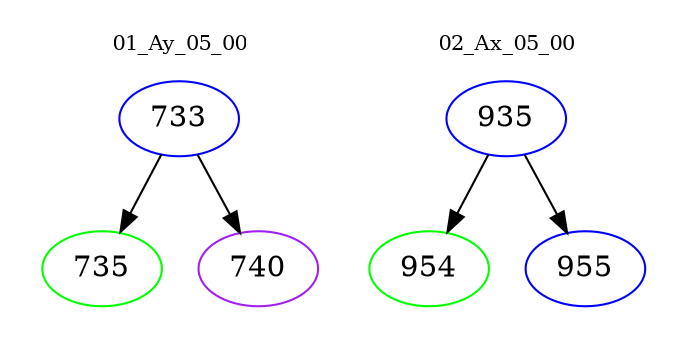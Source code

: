 digraph{
subgraph cluster_0 {
color = white
label = "01_Ay_05_00";
fontsize=10;
T0_733 [label="733", color="blue"]
T0_733 -> T0_735 [color="black"]
T0_735 [label="735", color="green"]
T0_733 -> T0_740 [color="black"]
T0_740 [label="740", color="purple"]
}
subgraph cluster_1 {
color = white
label = "02_Ax_05_00";
fontsize=10;
T1_935 [label="935", color="blue"]
T1_935 -> T1_954 [color="black"]
T1_954 [label="954", color="green"]
T1_935 -> T1_955 [color="black"]
T1_955 [label="955", color="blue"]
}
}

